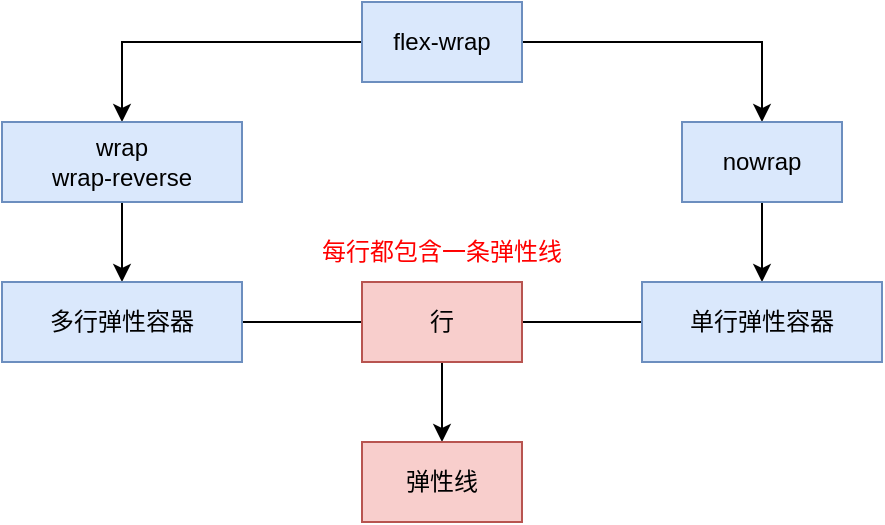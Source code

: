 <mxfile version="14.8.0" type="github">
  <diagram id="YYjS8tFd-hGhoVq5ScnP" name="第 1 页">
    <mxGraphModel dx="1037" dy="587" grid="1" gridSize="10" guides="1" tooltips="1" connect="1" arrows="1" fold="1" page="1" pageScale="1" pageWidth="827" pageHeight="1169" math="0" shadow="0">
      <root>
        <mxCell id="0" />
        <mxCell id="1" parent="0" />
        <mxCell id="9oJgghVw7AZhzq9iCKbP-4" value="" style="edgeStyle=orthogonalEdgeStyle;rounded=0;orthogonalLoop=1;jettySize=auto;html=1;" edge="1" parent="1" source="9oJgghVw7AZhzq9iCKbP-1" target="9oJgghVw7AZhzq9iCKbP-2">
          <mxGeometry relative="1" as="geometry" />
        </mxCell>
        <mxCell id="9oJgghVw7AZhzq9iCKbP-5" value="" style="edgeStyle=orthogonalEdgeStyle;rounded=0;orthogonalLoop=1;jettySize=auto;html=1;" edge="1" parent="1" source="9oJgghVw7AZhzq9iCKbP-1" target="9oJgghVw7AZhzq9iCKbP-3">
          <mxGeometry relative="1" as="geometry" />
        </mxCell>
        <mxCell id="9oJgghVw7AZhzq9iCKbP-1" value="flex-wrap" style="rounded=0;whiteSpace=wrap;html=1;fillColor=#dae8fc;strokeColor=#6c8ebf;" vertex="1" parent="1">
          <mxGeometry x="240" y="60" width="80" height="40" as="geometry" />
        </mxCell>
        <mxCell id="9oJgghVw7AZhzq9iCKbP-7" value="" style="edgeStyle=orthogonalEdgeStyle;rounded=0;orthogonalLoop=1;jettySize=auto;html=1;" edge="1" parent="1" source="9oJgghVw7AZhzq9iCKbP-2" target="9oJgghVw7AZhzq9iCKbP-6">
          <mxGeometry relative="1" as="geometry" />
        </mxCell>
        <mxCell id="9oJgghVw7AZhzq9iCKbP-2" value="nowrap" style="rounded=0;whiteSpace=wrap;html=1;fillColor=#dae8fc;strokeColor=#6c8ebf;" vertex="1" parent="1">
          <mxGeometry x="400" y="120" width="80" height="40" as="geometry" />
        </mxCell>
        <mxCell id="9oJgghVw7AZhzq9iCKbP-9" value="" style="edgeStyle=orthogonalEdgeStyle;rounded=0;orthogonalLoop=1;jettySize=auto;html=1;" edge="1" parent="1" source="9oJgghVw7AZhzq9iCKbP-3" target="9oJgghVw7AZhzq9iCKbP-8">
          <mxGeometry relative="1" as="geometry" />
        </mxCell>
        <mxCell id="9oJgghVw7AZhzq9iCKbP-3" value="wrap &lt;br&gt;wrap-reverse" style="rounded=0;whiteSpace=wrap;html=1;fillColor=#dae8fc;strokeColor=#6c8ebf;" vertex="1" parent="1">
          <mxGeometry x="60" y="120" width="120" height="40" as="geometry" />
        </mxCell>
        <mxCell id="9oJgghVw7AZhzq9iCKbP-11" value="" style="edgeStyle=orthogonalEdgeStyle;rounded=0;orthogonalLoop=1;jettySize=auto;html=1;entryX=1;entryY=0.5;entryDx=0;entryDy=0;endArrow=none;endFill=0;" edge="1" parent="1" source="9oJgghVw7AZhzq9iCKbP-6" target="9oJgghVw7AZhzq9iCKbP-10">
          <mxGeometry relative="1" as="geometry" />
        </mxCell>
        <mxCell id="9oJgghVw7AZhzq9iCKbP-6" value="单行弹性容器" style="rounded=0;whiteSpace=wrap;html=1;fillColor=#dae8fc;strokeColor=#6c8ebf;" vertex="1" parent="1">
          <mxGeometry x="380" y="200" width="120" height="40" as="geometry" />
        </mxCell>
        <mxCell id="9oJgghVw7AZhzq9iCKbP-12" style="edgeStyle=orthogonalEdgeStyle;rounded=0;orthogonalLoop=1;jettySize=auto;html=1;entryX=0;entryY=0.5;entryDx=0;entryDy=0;endArrow=none;endFill=0;" edge="1" parent="1" source="9oJgghVw7AZhzq9iCKbP-8" target="9oJgghVw7AZhzq9iCKbP-10">
          <mxGeometry relative="1" as="geometry" />
        </mxCell>
        <mxCell id="9oJgghVw7AZhzq9iCKbP-8" value="多行弹性容器" style="whiteSpace=wrap;html=1;rounded=0;strokeColor=#6c8ebf;fillColor=#dae8fc;" vertex="1" parent="1">
          <mxGeometry x="60" y="200" width="120" height="40" as="geometry" />
        </mxCell>
        <mxCell id="9oJgghVw7AZhzq9iCKbP-13" style="edgeStyle=orthogonalEdgeStyle;rounded=0;orthogonalLoop=1;jettySize=auto;html=1;entryX=0.5;entryY=0;entryDx=0;entryDy=0;exitX=0.5;exitY=1;exitDx=0;exitDy=0;" edge="1" parent="1" source="9oJgghVw7AZhzq9iCKbP-10" target="9oJgghVw7AZhzq9iCKbP-14">
          <mxGeometry relative="1" as="geometry">
            <mxPoint x="720" y="140" as="targetPoint" />
          </mxGeometry>
        </mxCell>
        <mxCell id="9oJgghVw7AZhzq9iCKbP-10" value="行" style="whiteSpace=wrap;html=1;rounded=0;strokeColor=#b85450;fillColor=#f8cecc;" vertex="1" parent="1">
          <mxGeometry x="240" y="200" width="80" height="40" as="geometry" />
        </mxCell>
        <mxCell id="9oJgghVw7AZhzq9iCKbP-14" value="弹性线" style="whiteSpace=wrap;html=1;rounded=0;strokeColor=#b85450;fillColor=#f8cecc;" vertex="1" parent="1">
          <mxGeometry x="240" y="280" width="80" height="40" as="geometry" />
        </mxCell>
        <mxCell id="9oJgghVw7AZhzq9iCKbP-15" value="&lt;font color=&quot;#ff0000&quot;&gt;每行都包含一条弹性线&lt;/font&gt;" style="text;html=1;strokeColor=none;fillColor=none;align=center;verticalAlign=middle;whiteSpace=wrap;rounded=0;" vertex="1" parent="1">
          <mxGeometry x="175" y="170" width="210" height="30" as="geometry" />
        </mxCell>
      </root>
    </mxGraphModel>
  </diagram>
</mxfile>
